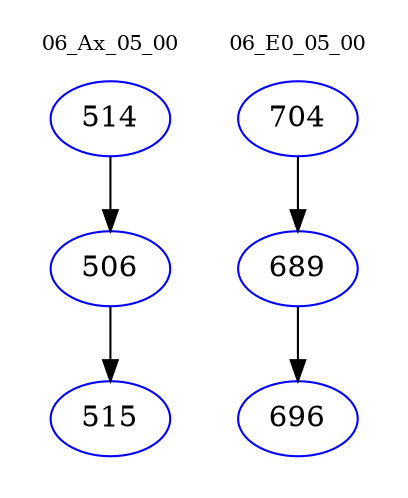 digraph{
subgraph cluster_0 {
color = white
label = "06_Ax_05_00";
fontsize=10;
T0_514 [label="514", color="blue"]
T0_514 -> T0_506 [color="black"]
T0_506 [label="506", color="blue"]
T0_506 -> T0_515 [color="black"]
T0_515 [label="515", color="blue"]
}
subgraph cluster_1 {
color = white
label = "06_E0_05_00";
fontsize=10;
T1_704 [label="704", color="blue"]
T1_704 -> T1_689 [color="black"]
T1_689 [label="689", color="blue"]
T1_689 -> T1_696 [color="black"]
T1_696 [label="696", color="blue"]
}
}
